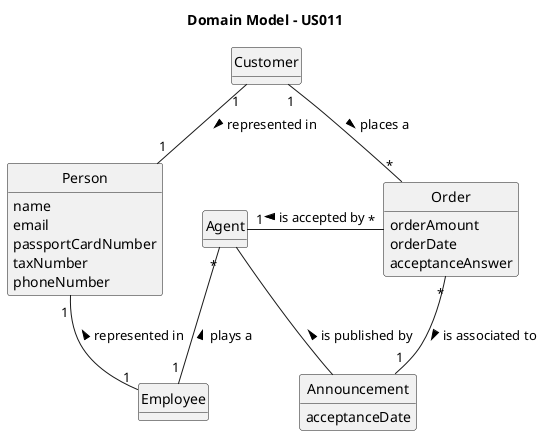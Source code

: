 @startuml
skinparam monochrome true
skinparam packageStyle rectangle
skinparam shadowing false

'left to right direction

skinparam classAttributeIconSize 0

hide circle
hide methods

title Domain Model - US011

class Order {
orderAmount
orderDate
acceptanceAnswer
}

class Agent {

}

class Customer {

}

class Employee {

}
class Announcement{
acceptanceDate
}
class Person{
name
email
passportCardNumber
taxNumber
phoneNumber
}



Person "1" --  "1" Employee: represented in <
Customer "1"  -- "1" Person: represented in >
Agent -- Announcement : is published by <
Agent "*" - "1" Employee : plays a <
Agent "1" - "*" Order : is accepted by <
Order "*" - "1" Announcement : is associated to >
Customer "1" -- "*" Order : places a >



@enduml